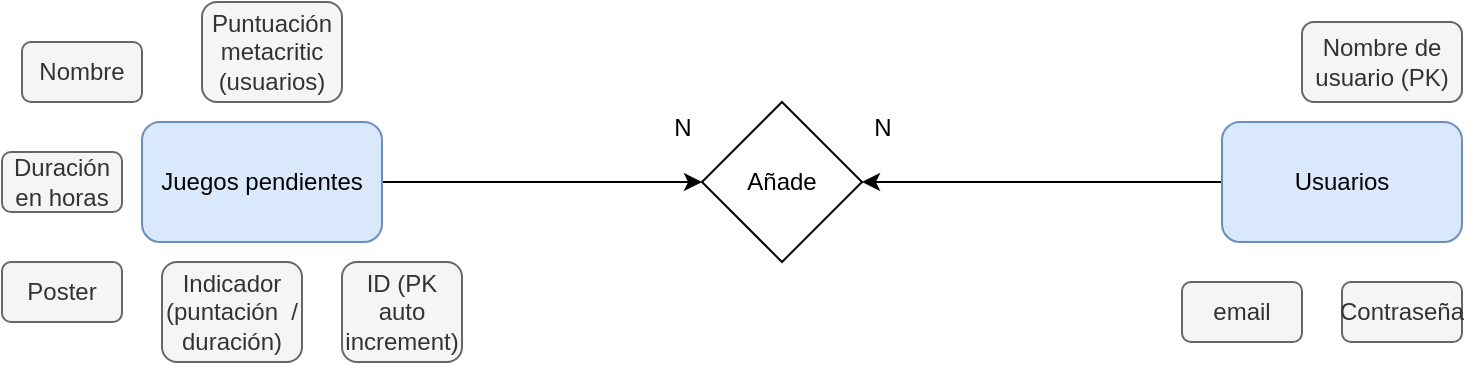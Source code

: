 <mxfile version="26.0.6">
  <diagram name="Página-1" id="O0S81MmNJCtSdqRgpaCV">
    <mxGraphModel dx="1877" dy="565" grid="1" gridSize="10" guides="1" tooltips="1" connect="1" arrows="1" fold="1" page="1" pageScale="1" pageWidth="827" pageHeight="1169" math="0" shadow="0">
      <root>
        <mxCell id="0" />
        <mxCell id="1" parent="0" />
        <mxCell id="egZh3JwNTfIZJBYz5ujx-19" style="edgeStyle=orthogonalEdgeStyle;rounded=0;orthogonalLoop=1;jettySize=auto;html=1;entryX=0;entryY=0.5;entryDx=0;entryDy=0;" edge="1" parent="1" source="egZh3JwNTfIZJBYz5ujx-1" target="egZh3JwNTfIZJBYz5ujx-17">
          <mxGeometry relative="1" as="geometry" />
        </mxCell>
        <mxCell id="egZh3JwNTfIZJBYz5ujx-1" value="Juegos pendientes" style="rounded=1;whiteSpace=wrap;html=1;fillColor=#dae8fc;strokeColor=#6c8ebf;" vertex="1" parent="1">
          <mxGeometry x="-670" y="100" width="120" height="60" as="geometry" />
        </mxCell>
        <mxCell id="egZh3JwNTfIZJBYz5ujx-2" value="Indicador (puntación&amp;nbsp; / duración)" style="rounded=1;whiteSpace=wrap;html=1;fillColor=#f5f5f5;fontColor=#333333;strokeColor=#666666;" vertex="1" parent="1">
          <mxGeometry x="-660" y="170" width="70" height="50" as="geometry" />
        </mxCell>
        <mxCell id="egZh3JwNTfIZJBYz5ujx-3" value="Poster" style="rounded=1;whiteSpace=wrap;html=1;fillColor=#f5f5f5;fontColor=#333333;strokeColor=#666666;" vertex="1" parent="1">
          <mxGeometry x="-740" y="170" width="60" height="30" as="geometry" />
        </mxCell>
        <mxCell id="egZh3JwNTfIZJBYz5ujx-4" value="Duración en horas" style="rounded=1;whiteSpace=wrap;html=1;fillColor=#f5f5f5;fontColor=#333333;strokeColor=#666666;" vertex="1" parent="1">
          <mxGeometry x="-740" y="115" width="60" height="30" as="geometry" />
        </mxCell>
        <mxCell id="egZh3JwNTfIZJBYz5ujx-5" value="Puntuación metacritic (usuarios)" style="rounded=1;whiteSpace=wrap;html=1;fillColor=#f5f5f5;fontColor=#333333;strokeColor=#666666;" vertex="1" parent="1">
          <mxGeometry x="-640" y="40" width="70" height="50" as="geometry" />
        </mxCell>
        <mxCell id="egZh3JwNTfIZJBYz5ujx-6" value="Nombre" style="rounded=1;whiteSpace=wrap;html=1;fillColor=#f5f5f5;fontColor=#333333;strokeColor=#666666;" vertex="1" parent="1">
          <mxGeometry x="-730" y="60" width="60" height="30" as="geometry" />
        </mxCell>
        <mxCell id="egZh3JwNTfIZJBYz5ujx-18" style="edgeStyle=orthogonalEdgeStyle;rounded=0;orthogonalLoop=1;jettySize=auto;html=1;entryX=1;entryY=0.5;entryDx=0;entryDy=0;" edge="1" parent="1" source="egZh3JwNTfIZJBYz5ujx-8" target="egZh3JwNTfIZJBYz5ujx-17">
          <mxGeometry relative="1" as="geometry" />
        </mxCell>
        <mxCell id="egZh3JwNTfIZJBYz5ujx-8" value="Usuarios" style="rounded=1;whiteSpace=wrap;html=1;fillColor=#dae8fc;strokeColor=#6c8ebf;" vertex="1" parent="1">
          <mxGeometry x="-130" y="100" width="120" height="60" as="geometry" />
        </mxCell>
        <mxCell id="egZh3JwNTfIZJBYz5ujx-12" value="ID (PK auto increment)" style="rounded=1;whiteSpace=wrap;html=1;fillColor=#f5f5f5;fontColor=#333333;strokeColor=#666666;" vertex="1" parent="1">
          <mxGeometry x="-570" y="170" width="60" height="50" as="geometry" />
        </mxCell>
        <mxCell id="egZh3JwNTfIZJBYz5ujx-13" value="Contraseña" style="rounded=1;whiteSpace=wrap;html=1;fillColor=#f5f5f5;fontColor=#333333;strokeColor=#666666;" vertex="1" parent="1">
          <mxGeometry x="-70" y="180" width="60" height="30" as="geometry" />
        </mxCell>
        <mxCell id="egZh3JwNTfIZJBYz5ujx-14" value="Nombre de usuario (PK)" style="rounded=1;whiteSpace=wrap;html=1;fillColor=#f5f5f5;fontColor=#333333;strokeColor=#666666;" vertex="1" parent="1">
          <mxGeometry x="-90" y="50" width="80" height="40" as="geometry" />
        </mxCell>
        <mxCell id="egZh3JwNTfIZJBYz5ujx-15" value="email" style="rounded=1;whiteSpace=wrap;html=1;fillColor=#f5f5f5;fontColor=#333333;strokeColor=#666666;" vertex="1" parent="1">
          <mxGeometry x="-150" y="180" width="60" height="30" as="geometry" />
        </mxCell>
        <mxCell id="egZh3JwNTfIZJBYz5ujx-17" value="Añade" style="rhombus;whiteSpace=wrap;html=1;" vertex="1" parent="1">
          <mxGeometry x="-390" y="90" width="80" height="80" as="geometry" />
        </mxCell>
        <mxCell id="egZh3JwNTfIZJBYz5ujx-20" value="N" style="text;html=1;align=center;verticalAlign=middle;resizable=0;points=[];autosize=1;strokeColor=none;fillColor=none;" vertex="1" parent="1">
          <mxGeometry x="-415" y="88" width="30" height="30" as="geometry" />
        </mxCell>
        <mxCell id="egZh3JwNTfIZJBYz5ujx-21" value="N" style="text;html=1;align=center;verticalAlign=middle;resizable=0;points=[];autosize=1;strokeColor=none;fillColor=none;" vertex="1" parent="1">
          <mxGeometry x="-315" y="88" width="30" height="30" as="geometry" />
        </mxCell>
      </root>
    </mxGraphModel>
  </diagram>
</mxfile>
